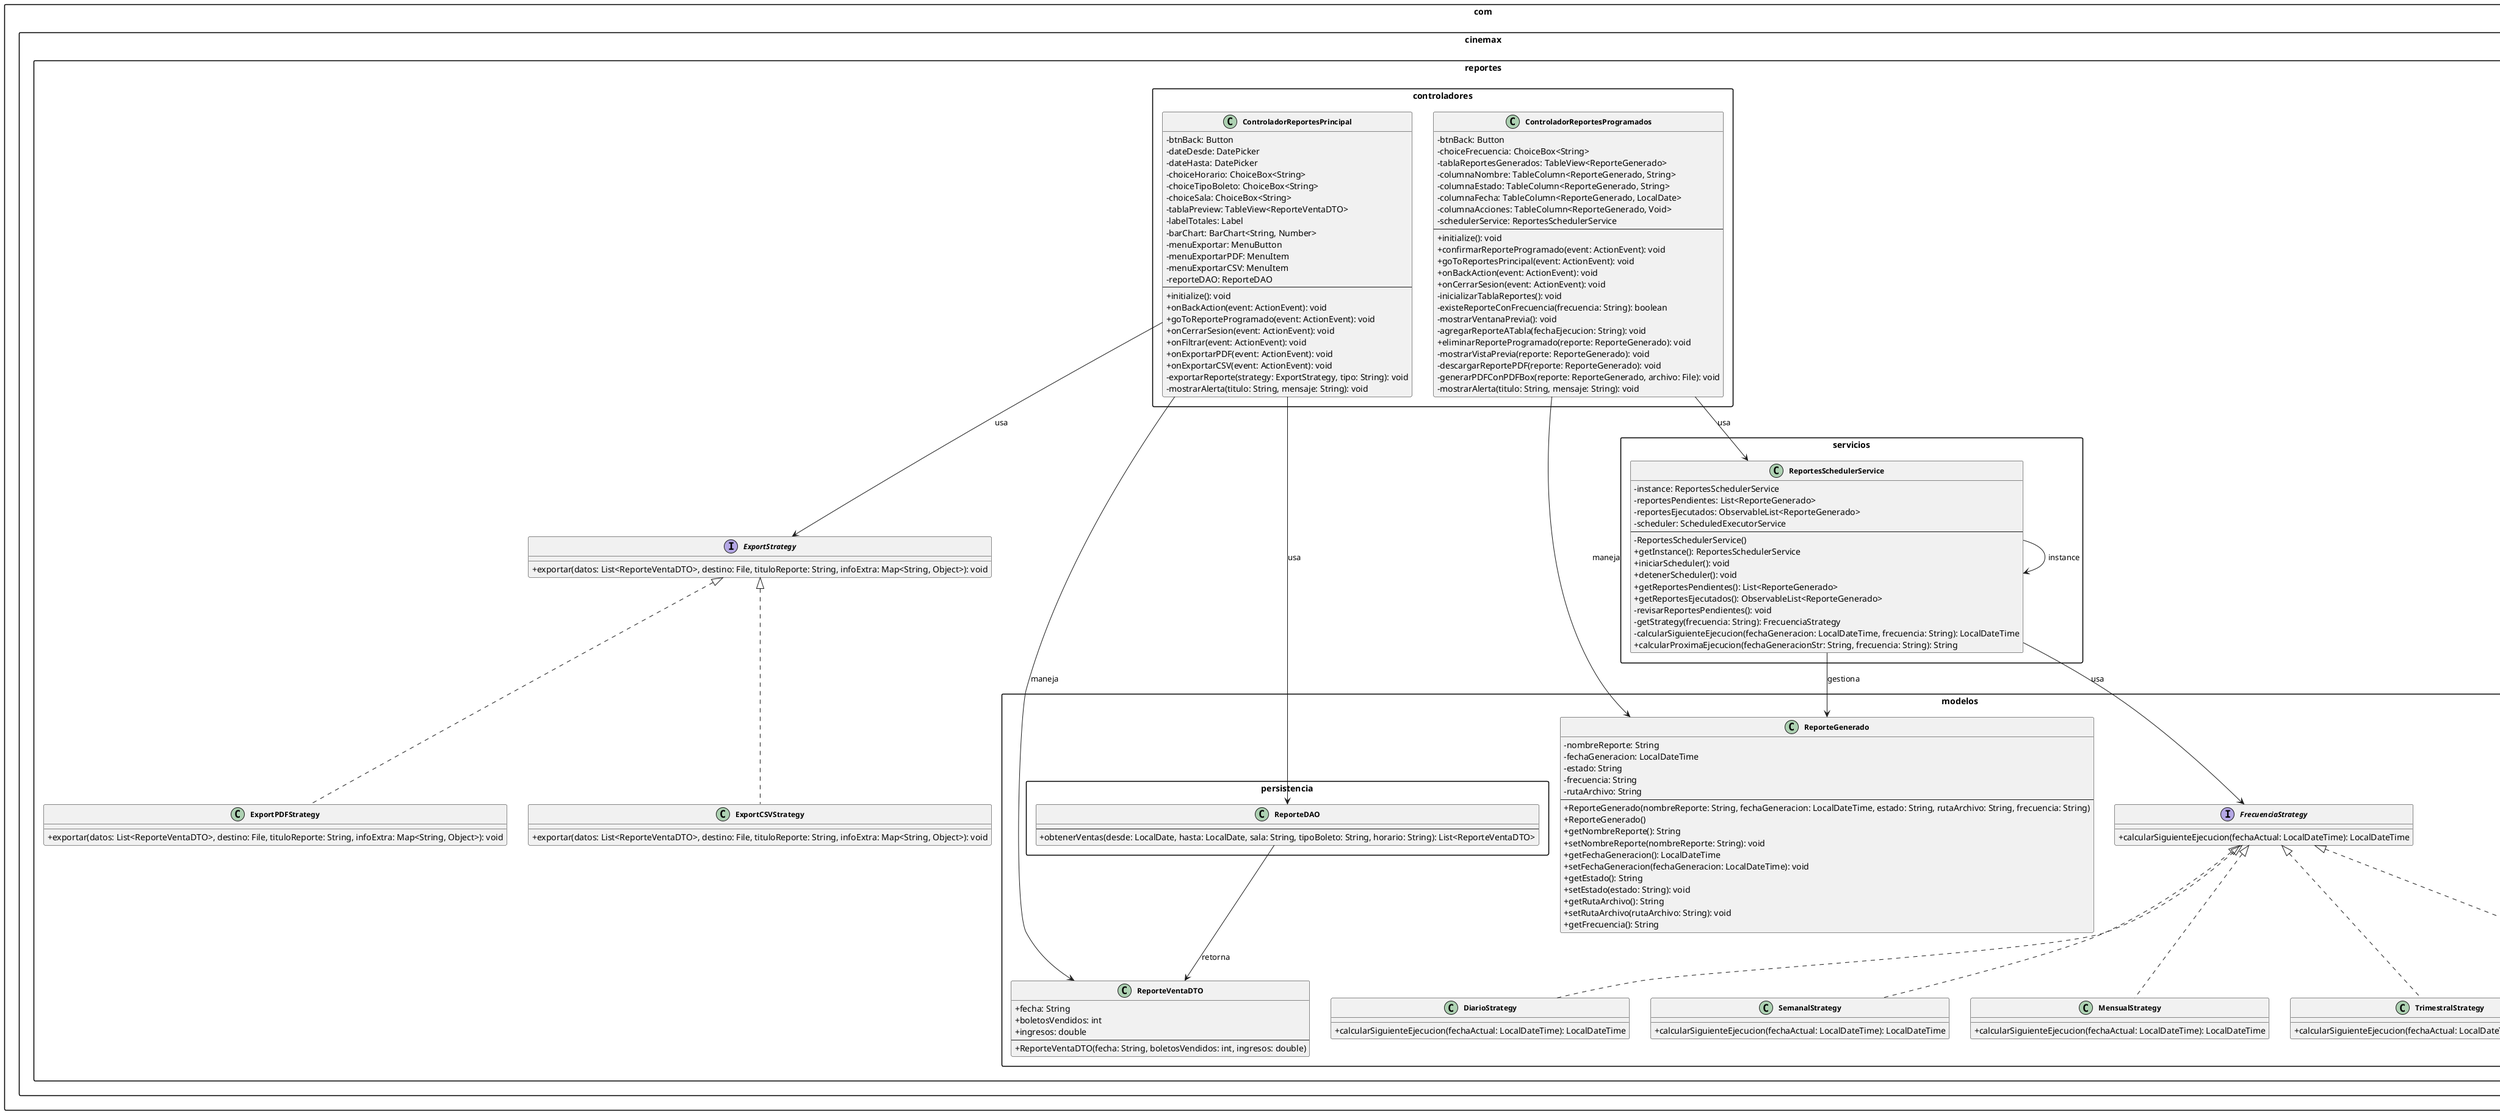 @startuml ModuloReportes_DiagramaDeClases

' Estilos
skinparam classAttributeIconSize 0
skinparam classFontSize 12
skinparam classFontStyle bold
skinparam packageStyle rectangle

package "com.cinemax.reportes" {
    
    package "controladores" {
        class ControladorReportesPrincipal {
            -btnBack: Button
            -dateDesde: DatePicker
            -dateHasta: DatePicker
            -choiceHorario: ChoiceBox<String>
            -choiceTipoBoleto: ChoiceBox<String>
            -choiceSala: ChoiceBox<String>
            -tablaPreview: TableView<ReporteVentaDTO>
            -labelTotales: Label
            -barChart: BarChart<String, Number>
            -menuExportar: MenuButton
            -menuExportarPDF: MenuItem
            -menuExportarCSV: MenuItem
            -reporteDAO: ReporteDAO
            --
            +initialize(): void
            +onBackAction(event: ActionEvent): void
            +goToReporteProgramado(event: ActionEvent): void
            +onCerrarSesion(event: ActionEvent): void
            +onFiltrar(event: ActionEvent): void
            +onExportarPDF(event: ActionEvent): void
            +onExportarCSV(event: ActionEvent): void
            -exportarReporte(strategy: ExportStrategy, tipo: String): void
            -mostrarAlerta(titulo: String, mensaje: String): void
        }
        
        class ControladorReportesProgramados {
            -btnBack: Button
            -choiceFrecuencia: ChoiceBox<String>
            -tablaReportesGenerados: TableView<ReporteGenerado>
            -columnaNombre: TableColumn<ReporteGenerado, String>
            -columnaEstado: TableColumn<ReporteGenerado, String>
            -columnaFecha: TableColumn<ReporteGenerado, LocalDate>
            -columnaAcciones: TableColumn<ReporteGenerado, Void>
            -schedulerService: ReportesSchedulerService
            --
            +initialize(): void
            +confirmarReporteProgramado(event: ActionEvent): void
            +goToReportesPrincipal(event: ActionEvent): void
            +onBackAction(event: ActionEvent): void
            +onCerrarSesion(event: ActionEvent): void
            -inicializarTablaReportes(): void
            -existeReporteConFrecuencia(frecuencia: String): boolean
            -mostrarVentanaPrevia(): void
            -agregarReporteATabla(fechaEjecucion: String): void
            +eliminarReporteProgramado(reporte: ReporteGenerado): void
            -mostrarVistaPrevia(reporte: ReporteGenerado): void
            -descargarReportePDF(reporte: ReporteGenerado): void
            -generarPDFConPDFBox(reporte: ReporteGenerado, archivo: File): void
            -mostrarAlerta(titulo: String, mensaje: String): void
        }
    }
    
    package "modelos" {
        class ReporteVentaDTO {
            +fecha: String
            +boletosVendidos: int
            +ingresos: double
            --
            +ReporteVentaDTO(fecha: String, boletosVendidos: int, ingresos: double)
        }
        
        class ReporteGenerado {
            -nombreReporte: String
            -fechaGeneracion: LocalDateTime
            -estado: String
            -frecuencia: String
            -rutaArchivo: String
            --
            +ReporteGenerado(nombreReporte: String, fechaGeneracion: LocalDateTime, estado: String, rutaArchivo: String, frecuencia: String)
            +ReporteGenerado()
            +getNombreReporte(): String
            +setNombreReporte(nombreReporte: String): void
            +getFechaGeneracion(): LocalDateTime
            +setFechaGeneracion(fechaGeneracion: LocalDateTime): void
            +getEstado(): String
            +setEstado(estado: String): void
            +getRutaArchivo(): String
            +setRutaArchivo(rutaArchivo: String): void
            +getFrecuencia(): String
        }
        
        package "persistencia" {
            class ReporteDAO {
                --
                +obtenerVentas(desde: LocalDate, hasta: LocalDate, sala: String, tipoBoleto: String, horario: String): List<ReporteVentaDTO>
            }
        }
        
        ' Strategy Pattern para frecuencias
        interface FrecuenciaStrategy {
            +calcularSiguienteEjecucion(fechaActual: LocalDateTime): LocalDateTime
        }
        
        class DiarioStrategy {
            +calcularSiguienteEjecucion(fechaActual: LocalDateTime): LocalDateTime
        }
        
        class SemanalStrategy {
            +calcularSiguienteEjecucion(fechaActual: LocalDateTime): LocalDateTime
        }
        
        class MensualStrategy {
            +calcularSiguienteEjecucion(fechaActual: LocalDateTime): LocalDateTime
        }
        
        class TrimestralStrategy {
            +calcularSiguienteEjecucion(fechaActual: LocalDateTime): LocalDateTime
        }
        
        class AnualStrategy {
            +calcularSiguienteEjecucion(fechaActual: LocalDateTime): LocalDateTime
        }
    }
    
    package "servicios" {
        class ReportesSchedulerService {
            -instance: ReportesSchedulerService
            -reportesPendientes: List<ReporteGenerado>
            -reportesEjecutados: ObservableList<ReporteGenerado>
            -scheduler: ScheduledExecutorService
            --
            -ReportesSchedulerService()
            +getInstance(): ReportesSchedulerService
            +iniciarScheduler(): void
            +detenerScheduler(): void
            +getReportesPendientes(): List<ReporteGenerado>
            +getReportesEjecutados(): ObservableList<ReporteGenerado>
            -revisarReportesPendientes(): void
            -getStrategy(frecuencia: String): FrecuenciaStrategy
            -calcularSiguienteEjecucion(fechaGeneracion: LocalDateTime, frecuencia: String): LocalDateTime
            +calcularProximaEjecucion(fechaGeneracionStr: String, frecuencia: String): String
        }
    }
    
    ' Interfaces para Strategy Pattern de exportación
    interface ExportStrategy {
        +exportar(datos: List<ReporteVentaDTO>, destino: File, tituloReporte: String, infoExtra: Map<String, Object>): void
    }
    
    class ExportPDFStrategy {
        +exportar(datos: List<ReporteVentaDTO>, destino: File, tituloReporte: String, infoExtra: Map<String, Object>): void
    }
    
    class ExportCSVStrategy {
        +exportar(datos: List<ReporteVentaDTO>, destino: File, tituloReporte: String, infoExtra: Map<String, Object>): void
    }
}

' Relaciones
ControladorReportesPrincipal --> ReporteDAO : usa
ControladorReportesPrincipal --> ReporteVentaDTO : maneja
ControladorReportesPrincipal --> ExportStrategy : usa
ControladorReportesProgramados --> ReporteGenerado : maneja
ControladorReportesProgramados --> ReportesSchedulerService : usa

ReportesSchedulerService --> ReporteGenerado : gestiona
ReportesSchedulerService --> FrecuenciaStrategy : usa
ReporteDAO --> ReporteVentaDTO : retorna

' Strategy Pattern para frecuencias
FrecuenciaStrategy <|.. DiarioStrategy
FrecuenciaStrategy <|.. SemanalStrategy
FrecuenciaStrategy <|.. MensualStrategy
FrecuenciaStrategy <|.. TrimestralStrategy
FrecuenciaStrategy <|.. AnualStrategy

' Strategy Pattern para exportación
ExportStrategy <|.. ExportPDFStrategy
ExportStrategy <|.. ExportCSVStrategy

' Singleton pattern
ReportesSchedulerService --> ReportesSchedulerService : instance

@enduml 